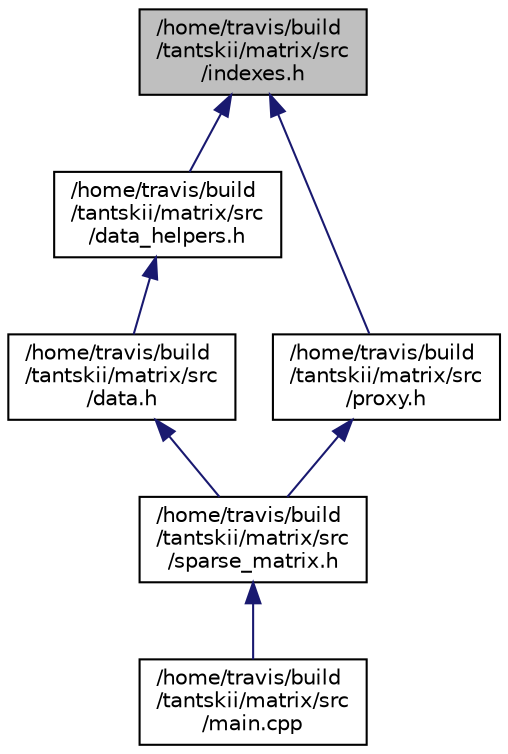digraph "/home/travis/build/tantskii/matrix/src/indexes.h"
{
  edge [fontname="Helvetica",fontsize="10",labelfontname="Helvetica",labelfontsize="10"];
  node [fontname="Helvetica",fontsize="10",shape=record];
  Node1 [label="/home/travis/build\l/tantskii/matrix/src\l/indexes.h",height=0.2,width=0.4,color="black", fillcolor="grey75", style="filled", fontcolor="black"];
  Node1 -> Node2 [dir="back",color="midnightblue",fontsize="10",style="solid",fontname="Helvetica"];
  Node2 [label="/home/travis/build\l/tantskii/matrix/src\l/data_helpers.h",height=0.2,width=0.4,color="black", fillcolor="white", style="filled",URL="$data__helpers_8h.html",tooltip="Данный заголовочный файл содержит вспомогательные функии класса Data<T, N> описанного в data..."];
  Node2 -> Node3 [dir="back",color="midnightblue",fontsize="10",style="solid",fontname="Helvetica"];
  Node3 [label="/home/travis/build\l/tantskii/matrix/src\l/data.h",height=0.2,width=0.4,color="black", fillcolor="white", style="filled",URL="$data_8h.html",tooltip="Заголовочный файл с описанием и реализацией класса, осуществляющего хранение данных разреженной матри..."];
  Node3 -> Node4 [dir="back",color="midnightblue",fontsize="10",style="solid",fontname="Helvetica"];
  Node4 [label="/home/travis/build\l/tantskii/matrix/src\l/sparse_matrix.h",height=0.2,width=0.4,color="black", fillcolor="white", style="filled",URL="$sparse__matrix_8h.html",tooltip="Заголовочный класс, содержащий определение и реализацию класса бесконечной разреженной матрицы ..."];
  Node4 -> Node5 [dir="back",color="midnightblue",fontsize="10",style="solid",fontname="Helvetica"];
  Node5 [label="/home/travis/build\l/tantskii/matrix/src\l/main.cpp",height=0.2,width=0.4,color="black", fillcolor="white", style="filled",URL="$main_8cpp.html"];
  Node1 -> Node6 [dir="back",color="midnightblue",fontsize="10",style="solid",fontname="Helvetica"];
  Node6 [label="/home/travis/build\l/tantskii/matrix/src\l/proxy.h",height=0.2,width=0.4,color="black", fillcolor="white", style="filled",URL="$proxy_8h.html",tooltip="заголовочный класс, содержащий описание и реализацию прокси класса, который осуществляет чтение и доб..."];
  Node6 -> Node4 [dir="back",color="midnightblue",fontsize="10",style="solid",fontname="Helvetica"];
}
